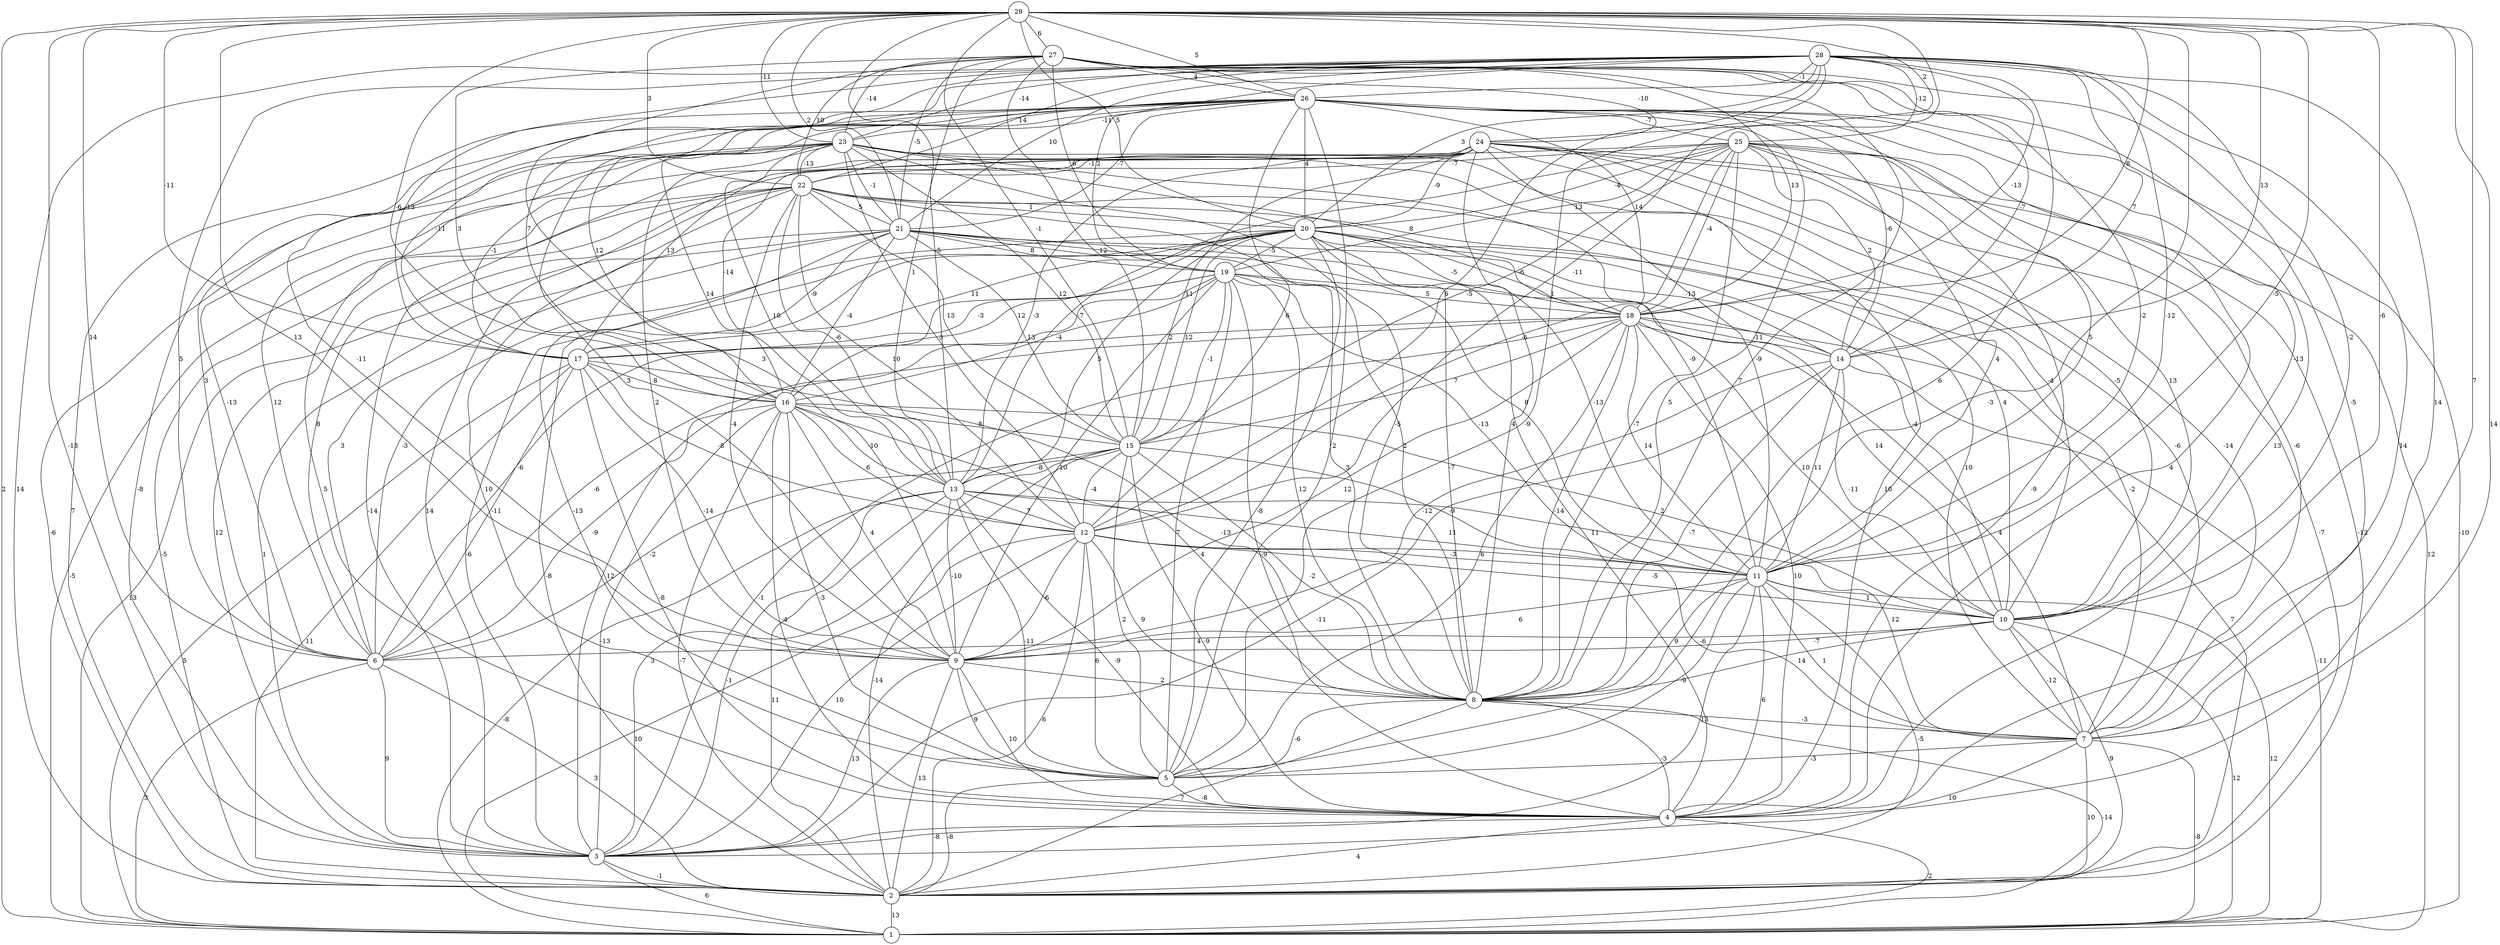 graph { 
	 fontname="Helvetica,Arial,sans-serif" 
	 node [shape = circle]; 
	 29 -- 1 [label = "2"];
	 29 -- 3 [label = "-13"];
	 29 -- 4 [label = "14"];
	 29 -- 5 [label = "-3"];
	 29 -- 6 [label = "14"];
	 29 -- 7 [label = "7"];
	 29 -- 9 [label = "13"];
	 29 -- 10 [label = "-6"];
	 29 -- 11 [label = "-5"];
	 29 -- 12 [label = "-11"];
	 29 -- 13 [label = "-5"];
	 29 -- 14 [label = "13"];
	 29 -- 15 [label = "-1"];
	 29 -- 16 [label = "-6"];
	 29 -- 17 [label = "-11"];
	 29 -- 18 [label = "8"];
	 29 -- 20 [label = "5"];
	 29 -- 21 [label = "2"];
	 29 -- 22 [label = "3"];
	 29 -- 23 [label = "-11"];
	 29 -- 24 [label = "2"];
	 29 -- 26 [label = "5"];
	 29 -- 27 [label = "6"];
	 28 -- 2 [label = "14"];
	 28 -- 4 [label = "14"];
	 28 -- 5 [label = "-9"];
	 28 -- 6 [label = "5"];
	 28 -- 7 [label = "14"];
	 28 -- 8 [label = "6"];
	 28 -- 9 [label = "-11"];
	 28 -- 10 [label = "-2"];
	 28 -- 11 [label = "-12"];
	 28 -- 12 [label = "6"];
	 28 -- 14 [label = "7"];
	 28 -- 16 [label = "7"];
	 28 -- 17 [label = "13"];
	 28 -- 18 [label = "-13"];
	 28 -- 19 [label = "2"];
	 28 -- 20 [label = "3"];
	 28 -- 21 [label = "10"];
	 28 -- 22 [label = "14"];
	 28 -- 23 [label = "-14"];
	 28 -- 25 [label = "-12"];
	 28 -- 26 [label = "-1"];
	 27 -- 4 [label = "13"];
	 27 -- 7 [label = "-5"];
	 27 -- 8 [label = "7"];
	 27 -- 9 [label = "3"];
	 27 -- 11 [label = "-2"];
	 27 -- 13 [label = "1"];
	 27 -- 14 [label = "-7"];
	 27 -- 15 [label = "12"];
	 27 -- 16 [label = "3"];
	 27 -- 18 [label = "13"];
	 27 -- 19 [label = "6"];
	 27 -- 21 [label = "-5"];
	 27 -- 22 [label = "10"];
	 27 -- 23 [label = "-14"];
	 27 -- 24 [label = "-10"];
	 27 -- 26 [label = "4"];
	 26 -- 1 [label = "-10"];
	 26 -- 2 [label = "7"];
	 26 -- 3 [label = "-8"];
	 26 -- 4 [label = "4"];
	 26 -- 5 [label = "2"];
	 26 -- 6 [label = "3"];
	 26 -- 8 [label = "5"];
	 26 -- 9 [label = "3"];
	 26 -- 10 [label = "-13"];
	 26 -- 11 [label = "5"];
	 26 -- 12 [label = "6"];
	 26 -- 13 [label = "14"];
	 26 -- 14 [label = "-6"];
	 26 -- 16 [label = "12"];
	 26 -- 17 [label = "-11"];
	 26 -- 18 [label = "14"];
	 26 -- 20 [label = "4"];
	 26 -- 21 [label = "-7"];
	 26 -- 23 [label = "-11"];
	 26 -- 25 [label = "-7"];
	 25 -- 2 [label = "-12"];
	 25 -- 3 [label = "14"];
	 25 -- 4 [label = "-9"];
	 25 -- 7 [label = "-6"];
	 25 -- 8 [label = "-7"];
	 25 -- 10 [label = "13"];
	 25 -- 11 [label = "4"];
	 25 -- 12 [label = "-6"];
	 25 -- 13 [label = "-7"];
	 25 -- 14 [label = "2"];
	 25 -- 15 [label = "-5"];
	 25 -- 18 [label = "-4"];
	 25 -- 19 [label = "13"];
	 25 -- 20 [label = "-4"];
	 25 -- 22 [label = "-7"];
	 24 -- 1 [label = "12"];
	 24 -- 2 [label = "-7"];
	 24 -- 3 [label = "-14"];
	 24 -- 4 [label = "10"];
	 24 -- 6 [label = "12"];
	 24 -- 7 [label = "-14"];
	 24 -- 8 [label = "4"];
	 24 -- 10 [label = "-5"];
	 24 -- 11 [label = "-9"];
	 24 -- 13 [label = "-3"];
	 24 -- 15 [label = "11"];
	 24 -- 16 [label = "-14"];
	 24 -- 17 [label = "13"];
	 24 -- 20 [label = "-9"];
	 24 -- 22 [label = "-1"];
	 23 -- 2 [label = "-6"];
	 23 -- 4 [label = "5"];
	 23 -- 6 [label = "-13"];
	 23 -- 7 [label = "-6"];
	 23 -- 8 [label = "-5"];
	 23 -- 9 [label = "2"];
	 23 -- 10 [label = "-4"];
	 23 -- 11 [label = "-9"];
	 23 -- 12 [label = "3"];
	 23 -- 13 [label = "10"];
	 23 -- 15 [label = "12"];
	 23 -- 17 [label = "-1"];
	 23 -- 18 [label = "8"];
	 23 -- 21 [label = "-1"];
	 23 -- 22 [label = "-13"];
	 22 -- 1 [label = "-5"];
	 22 -- 2 [label = "-5"];
	 22 -- 3 [label = "12"];
	 22 -- 5 [label = "10"];
	 22 -- 6 [label = "8"];
	 22 -- 7 [label = "10"];
	 22 -- 8 [label = "2"];
	 22 -- 9 [label = "-4"];
	 22 -- 10 [label = "4"];
	 22 -- 12 [label = "10"];
	 22 -- 13 [label = "-6"];
	 22 -- 15 [label = "13"];
	 22 -- 20 [label = "1"];
	 22 -- 21 [label = "5"];
	 21 -- 1 [label = "13"];
	 21 -- 3 [label = "1"];
	 21 -- 5 [label = "-13"];
	 21 -- 6 [label = "3"];
	 21 -- 8 [label = "3"];
	 21 -- 11 [label = "8"];
	 21 -- 14 [label = "1"];
	 21 -- 15 [label = "13"];
	 21 -- 16 [label = "-4"];
	 21 -- 17 [label = "-9"];
	 21 -- 18 [label = "-5"];
	 21 -- 19 [label = "8"];
	 20 -- 2 [label = "-8"];
	 20 -- 3 [label = "-6"];
	 20 -- 4 [label = "11"];
	 20 -- 5 [label = "-8"];
	 20 -- 6 [label = "-3"];
	 20 -- 7 [label = "-2"];
	 20 -- 8 [label = "-7"];
	 20 -- 10 [label = "-4"];
	 20 -- 11 [label = "-13"];
	 20 -- 13 [label = "5"];
	 20 -- 14 [label = "-13"];
	 20 -- 15 [label = "12"];
	 20 -- 16 [label = "12"];
	 20 -- 17 [label = "11"];
	 20 -- 18 [label = "-6"];
	 20 -- 19 [label = "-5"];
	 19 -- 3 [label = "12"];
	 19 -- 4 [label = "-9"];
	 19 -- 5 [label = "7"];
	 19 -- 6 [label = "-6"];
	 19 -- 8 [label = "12"];
	 19 -- 9 [label = "10"];
	 19 -- 10 [label = "14"];
	 19 -- 11 [label = "-13"];
	 19 -- 15 [label = "-1"];
	 19 -- 16 [label = "-4"];
	 19 -- 17 [label = "-3"];
	 19 -- 18 [label = "5"];
	 18 -- 2 [label = "7"];
	 18 -- 3 [label = "-1"];
	 18 -- 4 [label = "10"];
	 18 -- 5 [label = "6"];
	 18 -- 6 [label = "-6"];
	 18 -- 7 [label = "4"];
	 18 -- 8 [label = "-14"];
	 18 -- 9 [label = "12"];
	 18 -- 10 [label = "10"];
	 18 -- 11 [label = "14"];
	 18 -- 14 [label = "-11"];
	 18 -- 15 [label = "7"];
	 18 -- 17 [label = "2"];
	 17 -- 1 [label = "5"];
	 17 -- 2 [label = "11"];
	 17 -- 4 [label = "-8"];
	 17 -- 6 [label = "-11"];
	 17 -- 8 [label = "-13"];
	 17 -- 9 [label = "-14"];
	 17 -- 12 [label = "-8"];
	 17 -- 16 [label = "8"];
	 16 -- 2 [label = "-7"];
	 16 -- 3 [label = "-13"];
	 16 -- 4 [label = "-4"];
	 16 -- 5 [label = "-3"];
	 16 -- 6 [label = "-9"];
	 16 -- 8 [label = "4"];
	 16 -- 9 [label = "4"];
	 16 -- 10 [label = "2"];
	 16 -- 12 [label = "6"];
	 16 -- 13 [label = "-10"];
	 16 -- 15 [label = "8"];
	 15 -- 2 [label = "-14"];
	 15 -- 3 [label = "3"];
	 15 -- 4 [label = "-9"];
	 15 -- 5 [label = "2"];
	 15 -- 6 [label = "-2"];
	 15 -- 8 [label = "-2"];
	 15 -- 11 [label = "-9"];
	 15 -- 12 [label = "-4"];
	 15 -- 13 [label = "-8"];
	 14 -- 1 [label = "-11"];
	 14 -- 3 [label = "-11"];
	 14 -- 8 [label = "-7"];
	 14 -- 9 [label = "-12"];
	 14 -- 10 [label = "-11"];
	 14 -- 11 [label = "11"];
	 13 -- 1 [label = "-8"];
	 13 -- 2 [label = "11"];
	 13 -- 3 [label = "-1"];
	 13 -- 4 [label = "-9"];
	 13 -- 5 [label = "-11"];
	 13 -- 7 [label = "12"];
	 13 -- 9 [label = "-10"];
	 13 -- 11 [label = "11"];
	 13 -- 12 [label = "7"];
	 12 -- 1 [label = "10"];
	 12 -- 2 [label = "6"];
	 12 -- 3 [label = "10"];
	 12 -- 5 [label = "6"];
	 12 -- 7 [label = "-6"];
	 12 -- 8 [label = "9"];
	 12 -- 9 [label = "-6"];
	 12 -- 10 [label = "-5"];
	 12 -- 11 [label = "-3"];
	 11 -- 1 [label = "12"];
	 11 -- 2 [label = "-5"];
	 11 -- 3 [label = "13"];
	 11 -- 4 [label = "6"];
	 11 -- 5 [label = "-9"];
	 11 -- 7 [label = "1"];
	 11 -- 8 [label = "9"];
	 11 -- 9 [label = "6"];
	 11 -- 10 [label = "1"];
	 10 -- 1 [label = "12"];
	 10 -- 2 [label = "9"];
	 10 -- 6 [label = "4"];
	 10 -- 7 [label = "-12"];
	 10 -- 8 [label = "14"];
	 10 -- 9 [label = "-7"];
	 9 -- 2 [label = "13"];
	 9 -- 3 [label = "13"];
	 9 -- 4 [label = "10"];
	 9 -- 5 [label = "9"];
	 9 -- 8 [label = "2"];
	 8 -- 1 [label = "-14"];
	 8 -- 2 [label = "7"];
	 8 -- 4 [label = "-3"];
	 8 -- 5 [label = "-6"];
	 8 -- 7 [label = "-3"];
	 7 -- 1 [label = "-8"];
	 7 -- 2 [label = "10"];
	 7 -- 3 [label = "10"];
	 7 -- 5 [label = "-3"];
	 6 -- 1 [label = "3"];
	 6 -- 2 [label = "3"];
	 6 -- 3 [label = "9"];
	 5 -- 2 [label = "-8"];
	 5 -- 4 [label = "-8"];
	 4 -- 1 [label = "2"];
	 4 -- 2 [label = "4"];
	 4 -- 3 [label = "-8"];
	 3 -- 1 [label = "6"];
	 3 -- 2 [label = "-1"];
	 2 -- 1 [label = "13"];
	 1;
	 2;
	 3;
	 4;
	 5;
	 6;
	 7;
	 8;
	 9;
	 10;
	 11;
	 12;
	 13;
	 14;
	 15;
	 16;
	 17;
	 18;
	 19;
	 20;
	 21;
	 22;
	 23;
	 24;
	 25;
	 26;
	 27;
	 28;
	 29;
}
